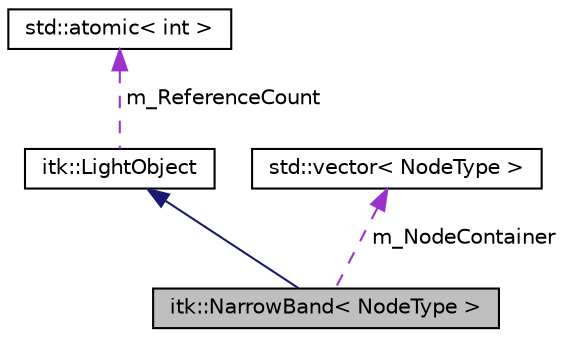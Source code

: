 digraph "itk::NarrowBand&lt; NodeType &gt;"
{
 // LATEX_PDF_SIZE
  edge [fontname="Helvetica",fontsize="10",labelfontname="Helvetica",labelfontsize="10"];
  node [fontname="Helvetica",fontsize="10",shape=record];
  Node1 [label="itk::NarrowBand\< NodeType \>",height=0.2,width=0.4,color="black", fillcolor="grey75", style="filled", fontcolor="black",tooltip="Narrow Band class."];
  Node2 -> Node1 [dir="back",color="midnightblue",fontsize="10",style="solid",fontname="Helvetica"];
  Node2 [label="itk::LightObject",height=0.2,width=0.4,color="black", fillcolor="white", style="filled",URL="$classitk_1_1LightObject.html",tooltip="Light weight base class for most itk classes."];
  Node3 -> Node2 [dir="back",color="darkorchid3",fontsize="10",style="dashed",label=" m_ReferenceCount" ,fontname="Helvetica"];
  Node3 [label="std::atomic\< int \>",height=0.2,width=0.4,color="black", fillcolor="white", style="filled",tooltip=" "];
  Node4 -> Node1 [dir="back",color="darkorchid3",fontsize="10",style="dashed",label=" m_NodeContainer" ,fontname="Helvetica"];
  Node4 [label="std::vector\< NodeType \>",height=0.2,width=0.4,color="black", fillcolor="white", style="filled",tooltip=" "];
}
